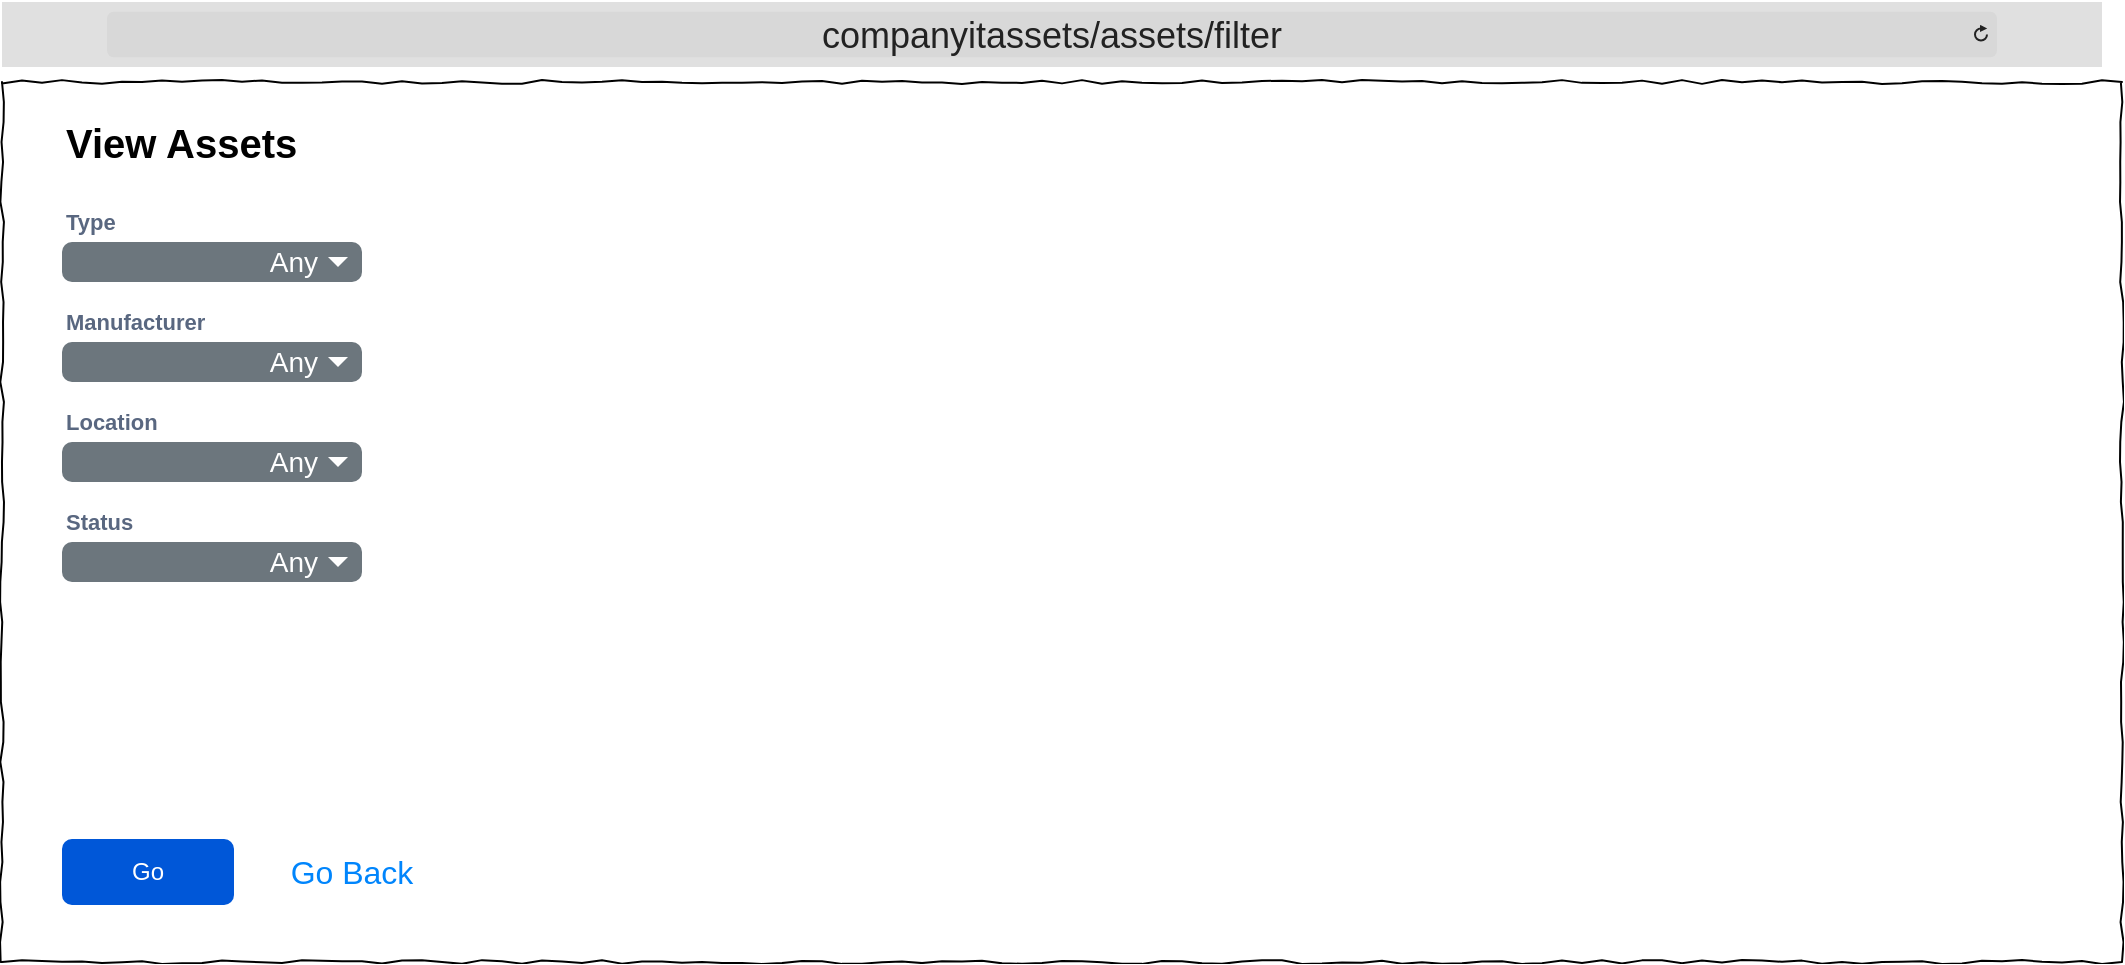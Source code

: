 <mxfile version="26.0.15">
  <diagram name="Page-1" id="03018318-947c-dd8e-b7a3-06fadd420f32">
    <mxGraphModel dx="3354" dy="1258" grid="1" gridSize="10" guides="1" tooltips="1" connect="1" arrows="1" fold="1" page="1" pageScale="1" pageWidth="1100" pageHeight="850" background="none" math="0" shadow="0">
      <root>
        <mxCell id="0" />
        <mxCell id="1" parent="0" />
        <mxCell id="677b7b8949515195-1" value="" style="whiteSpace=wrap;html=1;rounded=0;shadow=0;labelBackgroundColor=none;strokeColor=#000000;strokeWidth=1;fillColor=none;fontFamily=Verdana;fontSize=12;fontColor=#000000;align=center;comic=1;" parent="1" vertex="1">
          <mxGeometry x="20" y="40" width="1060" height="440" as="geometry" />
        </mxCell>
        <mxCell id="q4BZEvWAXVgxHDnkbYNj-131" value="Go" style="rounded=1;fillColor=#0057D8;strokeColor=none;html=1;whiteSpace=wrap;fontColor=#ffffff;align=center;verticalAlign=middle;fontStyle=0;fontSize=12;sketch=0;" parent="1" vertex="1">
          <mxGeometry x="50" y="418.5" width="86" height="33" as="geometry" />
        </mxCell>
        <mxCell id="zX-MKMj06BqSPDNbv460-1" value="&lt;font style=&quot;font-size: 18px;&quot;&gt;companyitassets/assets/filter&lt;/font&gt;" style="html=1;strokeWidth=1;shadow=0;dashed=0;shape=mxgraph.ios7ui.url;fillColor=#e0e0e0;strokeColor=#c0c0c0;buttonText=;strokeColor2=#222222;fontColor=#222222;fontSize=8;spacingTop=2;align=center;whiteSpace=wrap;" parent="1" vertex="1">
          <mxGeometry x="20" width="1050" height="32.5" as="geometry" />
        </mxCell>
        <mxCell id="qXXK7IakLX90gNUS_IdI-1" value="&lt;span style=&quot;font-size: 20px;&quot;&gt;View Assets&lt;/span&gt;" style="text;strokeColor=none;fillColor=none;html=1;fontSize=24;fontStyle=1;verticalAlign=middle;align=left;" parent="1" vertex="1">
          <mxGeometry x="50" y="50" width="160" height="40" as="geometry" />
        </mxCell>
        <mxCell id="qXXK7IakLX90gNUS_IdI-18" value="Go Back" style="html=1;shadow=0;dashed=0;shape=mxgraph.bootstrap.rrect;rSize=5;strokeColor=none;strokeWidth=1;fillColor=none;fontColor=#0085FC;whiteSpace=wrap;align=center;verticalAlign=middle;spacingLeft=0;fontStyle=0;fontSize=16;spacing=5;" parent="1" vertex="1">
          <mxGeometry x="160" y="415" width="70" height="40" as="geometry" />
        </mxCell>
        <mxCell id="cSgQR-eTxWQ3jAPfoU1n-2" value="Type" style="fillColor=none;strokeColor=none;html=1;fontSize=11;fontStyle=0;align=left;fontColor=#596780;fontStyle=1;fontSize=11" parent="1" vertex="1">
          <mxGeometry x="50" y="100" width="240" height="20" as="geometry" />
        </mxCell>
        <mxCell id="cSgQR-eTxWQ3jAPfoU1n-3" value="Any" style="html=1;shadow=0;dashed=0;shape=mxgraph.bootstrap.rrect;rSize=5;strokeColor=none;strokeWidth=1;fillColor=#6C767D;fontColor=#ffffff;whiteSpace=wrap;align=right;verticalAlign=middle;fontStyle=0;fontSize=14;spacingRight=20;" parent="1" vertex="1">
          <mxGeometry x="50" y="120" width="150" height="20" as="geometry" />
        </mxCell>
        <mxCell id="cSgQR-eTxWQ3jAPfoU1n-4" value="" style="shape=triangle;direction=south;fillColor=#ffffff;strokeColor=none;perimeter=none;" parent="cSgQR-eTxWQ3jAPfoU1n-3" vertex="1">
          <mxGeometry x="1" y="0.5" width="10" height="5" relative="1" as="geometry">
            <mxPoint x="-17" y="-2.5" as="offset" />
          </mxGeometry>
        </mxCell>
        <mxCell id="OEu4iBb3OHVQAmxfqCDE-1" value="Manufacturer" style="fillColor=none;strokeColor=none;html=1;fontSize=11;fontStyle=0;align=left;fontColor=#596780;fontStyle=1;fontSize=11" vertex="1" parent="1">
          <mxGeometry x="50" y="150" width="240" height="20" as="geometry" />
        </mxCell>
        <mxCell id="OEu4iBb3OHVQAmxfqCDE-2" value="Any" style="html=1;shadow=0;dashed=0;shape=mxgraph.bootstrap.rrect;rSize=5;strokeColor=none;strokeWidth=1;fillColor=#6C767D;fontColor=#ffffff;whiteSpace=wrap;align=right;verticalAlign=middle;fontStyle=0;fontSize=14;spacingRight=20;" vertex="1" parent="1">
          <mxGeometry x="50" y="170" width="150" height="20" as="geometry" />
        </mxCell>
        <mxCell id="OEu4iBb3OHVQAmxfqCDE-3" value="" style="shape=triangle;direction=south;fillColor=#ffffff;strokeColor=none;perimeter=none;" vertex="1" parent="OEu4iBb3OHVQAmxfqCDE-2">
          <mxGeometry x="1" y="0.5" width="10" height="5" relative="1" as="geometry">
            <mxPoint x="-17" y="-2.5" as="offset" />
          </mxGeometry>
        </mxCell>
        <mxCell id="OEu4iBb3OHVQAmxfqCDE-4" value="Location" style="fillColor=none;strokeColor=none;html=1;fontSize=11;fontStyle=0;align=left;fontColor=#596780;fontStyle=1;fontSize=11" vertex="1" parent="1">
          <mxGeometry x="50" y="200" width="240" height="20" as="geometry" />
        </mxCell>
        <mxCell id="OEu4iBb3OHVQAmxfqCDE-5" value="Any" style="html=1;shadow=0;dashed=0;shape=mxgraph.bootstrap.rrect;rSize=5;strokeColor=none;strokeWidth=1;fillColor=#6C767D;fontColor=#ffffff;whiteSpace=wrap;align=right;verticalAlign=middle;fontStyle=0;fontSize=14;spacingRight=20;" vertex="1" parent="1">
          <mxGeometry x="50" y="220" width="150" height="20" as="geometry" />
        </mxCell>
        <mxCell id="OEu4iBb3OHVQAmxfqCDE-6" value="" style="shape=triangle;direction=south;fillColor=#ffffff;strokeColor=none;perimeter=none;" vertex="1" parent="OEu4iBb3OHVQAmxfqCDE-5">
          <mxGeometry x="1" y="0.5" width="10" height="5" relative="1" as="geometry">
            <mxPoint x="-17" y="-2.5" as="offset" />
          </mxGeometry>
        </mxCell>
        <mxCell id="OEu4iBb3OHVQAmxfqCDE-7" value="Any" style="html=1;shadow=0;dashed=0;shape=mxgraph.bootstrap.rrect;rSize=5;strokeColor=none;strokeWidth=1;fillColor=#6C767D;fontColor=#ffffff;whiteSpace=wrap;align=right;verticalAlign=middle;fontStyle=0;fontSize=14;spacingRight=20;" vertex="1" parent="1">
          <mxGeometry x="50" y="270" width="150" height="20" as="geometry" />
        </mxCell>
        <mxCell id="OEu4iBb3OHVQAmxfqCDE-8" value="" style="shape=triangle;direction=south;fillColor=#ffffff;strokeColor=none;perimeter=none;" vertex="1" parent="OEu4iBb3OHVQAmxfqCDE-7">
          <mxGeometry x="1" y="0.5" width="10" height="5" relative="1" as="geometry">
            <mxPoint x="-17" y="-2.5" as="offset" />
          </mxGeometry>
        </mxCell>
        <mxCell id="OEu4iBb3OHVQAmxfqCDE-9" value="Status" style="fillColor=none;strokeColor=none;html=1;fontSize=11;fontStyle=0;align=left;fontColor=#596780;fontStyle=1;fontSize=11" vertex="1" parent="1">
          <mxGeometry x="50" y="250" width="240" height="20" as="geometry" />
        </mxCell>
      </root>
    </mxGraphModel>
  </diagram>
</mxfile>
